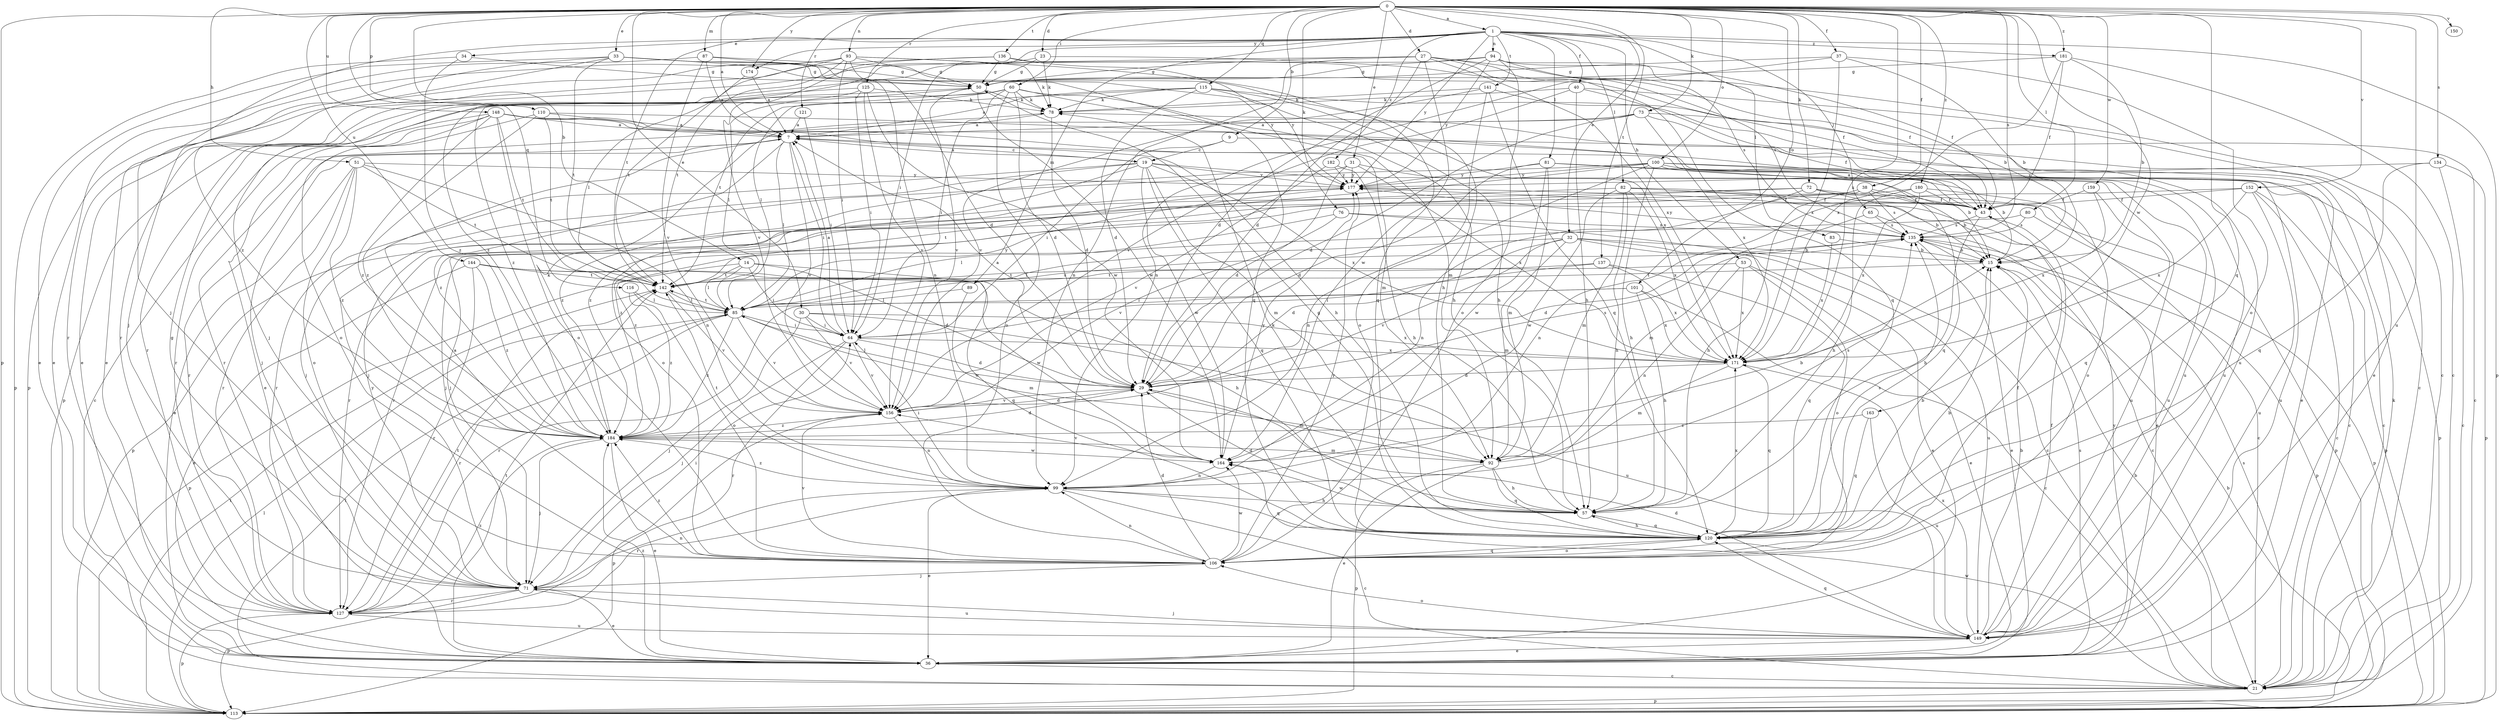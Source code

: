 strict digraph  {
0;
1;
7;
9;
14;
15;
19;
21;
23;
27;
29;
30;
31;
32;
33;
34;
36;
37;
38;
40;
43;
50;
51;
53;
57;
60;
64;
65;
71;
72;
73;
76;
78;
80;
81;
82;
83;
85;
87;
89;
92;
93;
94;
99;
100;
101;
106;
110;
113;
115;
116;
120;
121;
125;
127;
134;
135;
136;
137;
141;
142;
144;
148;
149;
150;
152;
156;
159;
163;
164;
171;
174;
177;
180;
181;
182;
184;
0 -> 1  [label=a];
0 -> 7  [label=a];
0 -> 9  [label=b];
0 -> 14  [label=b];
0 -> 23  [label=d];
0 -> 27  [label=d];
0 -> 30  [label=e];
0 -> 31  [label=e];
0 -> 32  [label=e];
0 -> 33  [label=e];
0 -> 37  [label=f];
0 -> 38  [label=f];
0 -> 51  [label=h];
0 -> 60  [label=i];
0 -> 72  [label=k];
0 -> 73  [label=k];
0 -> 76  [label=k];
0 -> 80  [label=l];
0 -> 87  [label=m];
0 -> 93  [label=n];
0 -> 100  [label=o];
0 -> 101  [label=o];
0 -> 110  [label=p];
0 -> 113  [label=p];
0 -> 115  [label=q];
0 -> 116  [label=q];
0 -> 120  [label=q];
0 -> 121  [label=r];
0 -> 125  [label=r];
0 -> 134  [label=s];
0 -> 135  [label=s];
0 -> 136  [label=t];
0 -> 137  [label=t];
0 -> 144  [label=u];
0 -> 148  [label=u];
0 -> 149  [label=u];
0 -> 150  [label=v];
0 -> 152  [label=v];
0 -> 159  [label=w];
0 -> 163  [label=w];
0 -> 171  [label=x];
0 -> 174  [label=y];
0 -> 180  [label=z];
0 -> 181  [label=z];
1 -> 34  [label=e];
1 -> 40  [label=f];
1 -> 53  [label=h];
1 -> 64  [label=i];
1 -> 65  [label=j];
1 -> 71  [label=j];
1 -> 81  [label=l];
1 -> 82  [label=l];
1 -> 83  [label=l];
1 -> 89  [label=m];
1 -> 94  [label=n];
1 -> 113  [label=p];
1 -> 141  [label=t];
1 -> 142  [label=t];
1 -> 174  [label=y];
1 -> 177  [label=y];
1 -> 181  [label=z];
1 -> 182  [label=z];
7 -> 19  [label=c];
7 -> 64  [label=i];
7 -> 71  [label=j];
7 -> 85  [label=l];
7 -> 127  [label=r];
7 -> 156  [label=v];
7 -> 184  [label=z];
9 -> 19  [label=c];
9 -> 36  [label=e];
9 -> 64  [label=i];
14 -> 29  [label=d];
14 -> 64  [label=i];
14 -> 85  [label=l];
14 -> 113  [label=p];
14 -> 120  [label=q];
14 -> 142  [label=t];
15 -> 142  [label=t];
19 -> 7  [label=a];
19 -> 71  [label=j];
19 -> 92  [label=m];
19 -> 106  [label=o];
19 -> 120  [label=q];
19 -> 127  [label=r];
19 -> 149  [label=u];
19 -> 164  [label=w];
19 -> 171  [label=x];
19 -> 177  [label=y];
21 -> 15  [label=b];
21 -> 78  [label=k];
21 -> 85  [label=l];
21 -> 113  [label=p];
21 -> 135  [label=s];
21 -> 164  [label=w];
23 -> 36  [label=e];
23 -> 43  [label=f];
23 -> 50  [label=g];
23 -> 78  [label=k];
27 -> 21  [label=c];
27 -> 29  [label=d];
27 -> 50  [label=g];
27 -> 99  [label=n];
27 -> 120  [label=q];
27 -> 135  [label=s];
27 -> 164  [label=w];
27 -> 171  [label=x];
27 -> 184  [label=z];
29 -> 7  [label=a];
29 -> 85  [label=l];
29 -> 92  [label=m];
29 -> 135  [label=s];
29 -> 156  [label=v];
30 -> 64  [label=i];
30 -> 71  [label=j];
30 -> 149  [label=u];
30 -> 156  [label=v];
30 -> 171  [label=x];
31 -> 29  [label=d];
31 -> 149  [label=u];
31 -> 171  [label=x];
31 -> 177  [label=y];
31 -> 184  [label=z];
32 -> 15  [label=b];
32 -> 29  [label=d];
32 -> 36  [label=e];
32 -> 85  [label=l];
32 -> 92  [label=m];
32 -> 149  [label=u];
32 -> 156  [label=v];
33 -> 36  [label=e];
33 -> 50  [label=g];
33 -> 71  [label=j];
33 -> 99  [label=n];
33 -> 120  [label=q];
33 -> 142  [label=t];
33 -> 177  [label=y];
33 -> 184  [label=z];
34 -> 50  [label=g];
34 -> 113  [label=p];
34 -> 184  [label=z];
36 -> 21  [label=c];
36 -> 135  [label=s];
36 -> 142  [label=t];
36 -> 177  [label=y];
36 -> 184  [label=z];
37 -> 15  [label=b];
37 -> 50  [label=g];
37 -> 99  [label=n];
37 -> 106  [label=o];
37 -> 171  [label=x];
38 -> 15  [label=b];
38 -> 43  [label=f];
38 -> 57  [label=h];
38 -> 71  [label=j];
38 -> 127  [label=r];
38 -> 135  [label=s];
40 -> 36  [label=e];
40 -> 43  [label=f];
40 -> 57  [label=h];
40 -> 78  [label=k];
40 -> 156  [label=v];
43 -> 7  [label=a];
43 -> 57  [label=h];
43 -> 135  [label=s];
50 -> 78  [label=k];
50 -> 156  [label=v];
50 -> 164  [label=w];
50 -> 184  [label=z];
51 -> 36  [label=e];
51 -> 99  [label=n];
51 -> 106  [label=o];
51 -> 127  [label=r];
51 -> 142  [label=t];
51 -> 177  [label=y];
51 -> 184  [label=z];
53 -> 36  [label=e];
53 -> 99  [label=n];
53 -> 106  [label=o];
53 -> 142  [label=t];
53 -> 171  [label=x];
57 -> 29  [label=d];
57 -> 120  [label=q];
57 -> 164  [label=w];
60 -> 29  [label=d];
60 -> 57  [label=h];
60 -> 64  [label=i];
60 -> 78  [label=k];
60 -> 85  [label=l];
60 -> 92  [label=m];
60 -> 106  [label=o];
60 -> 113  [label=p];
60 -> 142  [label=t];
64 -> 7  [label=a];
64 -> 29  [label=d];
64 -> 71  [label=j];
64 -> 127  [label=r];
64 -> 156  [label=v];
64 -> 171  [label=x];
65 -> 21  [label=c];
65 -> 92  [label=m];
65 -> 135  [label=s];
71 -> 36  [label=e];
71 -> 50  [label=g];
71 -> 64  [label=i];
71 -> 99  [label=n];
71 -> 113  [label=p];
71 -> 127  [label=r];
71 -> 149  [label=u];
71 -> 177  [label=y];
72 -> 15  [label=b];
72 -> 21  [label=c];
72 -> 43  [label=f];
72 -> 99  [label=n];
72 -> 113  [label=p];
72 -> 184  [label=z];
73 -> 7  [label=a];
73 -> 21  [label=c];
73 -> 29  [label=d];
73 -> 43  [label=f];
73 -> 127  [label=r];
73 -> 171  [label=x];
76 -> 21  [label=c];
76 -> 85  [label=l];
76 -> 135  [label=s];
76 -> 156  [label=v];
78 -> 7  [label=a];
78 -> 29  [label=d];
80 -> 113  [label=p];
80 -> 135  [label=s];
80 -> 184  [label=z];
81 -> 15  [label=b];
81 -> 21  [label=c];
81 -> 29  [label=d];
81 -> 92  [label=m];
81 -> 113  [label=p];
81 -> 164  [label=w];
81 -> 177  [label=y];
82 -> 36  [label=e];
82 -> 43  [label=f];
82 -> 57  [label=h];
82 -> 92  [label=m];
82 -> 113  [label=p];
82 -> 127  [label=r];
82 -> 164  [label=w];
82 -> 171  [label=x];
83 -> 15  [label=b];
83 -> 171  [label=x];
85 -> 64  [label=i];
85 -> 92  [label=m];
85 -> 127  [label=r];
85 -> 135  [label=s];
85 -> 142  [label=t];
85 -> 156  [label=v];
85 -> 177  [label=y];
85 -> 184  [label=z];
87 -> 7  [label=a];
87 -> 36  [label=e];
87 -> 50  [label=g];
87 -> 57  [label=h];
87 -> 156  [label=v];
89 -> 85  [label=l];
89 -> 164  [label=w];
92 -> 36  [label=e];
92 -> 57  [label=h];
92 -> 113  [label=p];
92 -> 120  [label=q];
92 -> 135  [label=s];
93 -> 29  [label=d];
93 -> 36  [label=e];
93 -> 50  [label=g];
93 -> 64  [label=i];
93 -> 78  [label=k];
93 -> 85  [label=l];
93 -> 113  [label=p];
93 -> 120  [label=q];
93 -> 142  [label=t];
94 -> 15  [label=b];
94 -> 29  [label=d];
94 -> 43  [label=f];
94 -> 50  [label=g];
94 -> 106  [label=o];
94 -> 127  [label=r];
94 -> 135  [label=s];
94 -> 177  [label=y];
99 -> 21  [label=c];
99 -> 36  [label=e];
99 -> 57  [label=h];
99 -> 64  [label=i];
99 -> 120  [label=q];
99 -> 127  [label=r];
99 -> 142  [label=t];
99 -> 184  [label=z];
100 -> 15  [label=b];
100 -> 21  [label=c];
100 -> 57  [label=h];
100 -> 71  [label=j];
100 -> 99  [label=n];
100 -> 120  [label=q];
100 -> 149  [label=u];
100 -> 177  [label=y];
100 -> 184  [label=z];
101 -> 21  [label=c];
101 -> 57  [label=h];
101 -> 85  [label=l];
101 -> 127  [label=r];
101 -> 171  [label=x];
106 -> 7  [label=a];
106 -> 15  [label=b];
106 -> 29  [label=d];
106 -> 43  [label=f];
106 -> 71  [label=j];
106 -> 99  [label=n];
106 -> 120  [label=q];
106 -> 156  [label=v];
106 -> 164  [label=w];
106 -> 177  [label=y];
106 -> 184  [label=z];
110 -> 7  [label=a];
110 -> 106  [label=o];
110 -> 142  [label=t];
110 -> 149  [label=u];
110 -> 184  [label=z];
113 -> 15  [label=b];
113 -> 85  [label=l];
113 -> 142  [label=t];
115 -> 7  [label=a];
115 -> 29  [label=d];
115 -> 57  [label=h];
115 -> 78  [label=k];
115 -> 127  [label=r];
115 -> 149  [label=u];
115 -> 171  [label=x];
116 -> 85  [label=l];
116 -> 106  [label=o];
116 -> 184  [label=z];
120 -> 15  [label=b];
120 -> 50  [label=g];
120 -> 57  [label=h];
120 -> 78  [label=k];
120 -> 106  [label=o];
120 -> 135  [label=s];
120 -> 171  [label=x];
121 -> 7  [label=a];
121 -> 64  [label=i];
125 -> 64  [label=i];
125 -> 71  [label=j];
125 -> 78  [label=k];
125 -> 85  [label=l];
125 -> 156  [label=v];
125 -> 164  [label=w];
127 -> 113  [label=p];
127 -> 142  [label=t];
127 -> 149  [label=u];
127 -> 184  [label=z];
134 -> 21  [label=c];
134 -> 113  [label=p];
134 -> 120  [label=q];
134 -> 177  [label=y];
135 -> 15  [label=b];
135 -> 29  [label=d];
135 -> 36  [label=e];
135 -> 113  [label=p];
135 -> 177  [label=y];
136 -> 43  [label=f];
136 -> 50  [label=g];
136 -> 127  [label=r];
136 -> 156  [label=v];
136 -> 177  [label=y];
137 -> 64  [label=i];
137 -> 120  [label=q];
137 -> 142  [label=t];
137 -> 171  [label=x];
141 -> 21  [label=c];
141 -> 78  [label=k];
141 -> 106  [label=o];
141 -> 120  [label=q];
141 -> 156  [label=v];
142 -> 85  [label=l];
142 -> 156  [label=v];
144 -> 36  [label=e];
144 -> 57  [label=h];
144 -> 127  [label=r];
144 -> 142  [label=t];
144 -> 164  [label=w];
144 -> 184  [label=z];
148 -> 7  [label=a];
148 -> 21  [label=c];
148 -> 36  [label=e];
148 -> 57  [label=h];
148 -> 92  [label=m];
148 -> 106  [label=o];
148 -> 127  [label=r];
148 -> 142  [label=t];
148 -> 149  [label=u];
148 -> 184  [label=z];
149 -> 15  [label=b];
149 -> 29  [label=d];
149 -> 36  [label=e];
149 -> 43  [label=f];
149 -> 71  [label=j];
149 -> 106  [label=o];
149 -> 120  [label=q];
149 -> 171  [label=x];
152 -> 21  [label=c];
152 -> 43  [label=f];
152 -> 99  [label=n];
152 -> 113  [label=p];
152 -> 149  [label=u];
152 -> 171  [label=x];
156 -> 29  [label=d];
156 -> 99  [label=n];
156 -> 113  [label=p];
156 -> 184  [label=z];
159 -> 43  [label=f];
159 -> 120  [label=q];
159 -> 171  [label=x];
163 -> 120  [label=q];
163 -> 149  [label=u];
163 -> 184  [label=z];
164 -> 15  [label=b];
164 -> 99  [label=n];
164 -> 156  [label=v];
164 -> 177  [label=y];
171 -> 29  [label=d];
171 -> 92  [label=m];
171 -> 120  [label=q];
174 -> 7  [label=a];
174 -> 142  [label=t];
177 -> 43  [label=f];
177 -> 142  [label=t];
180 -> 43  [label=f];
180 -> 57  [label=h];
180 -> 71  [label=j];
180 -> 106  [label=o];
180 -> 171  [label=x];
181 -> 15  [label=b];
181 -> 21  [label=c];
181 -> 43  [label=f];
181 -> 50  [label=g];
181 -> 171  [label=x];
182 -> 57  [label=h];
182 -> 156  [label=v];
182 -> 177  [label=y];
184 -> 29  [label=d];
184 -> 36  [label=e];
184 -> 71  [label=j];
184 -> 78  [label=k];
184 -> 92  [label=m];
184 -> 164  [label=w];
}
